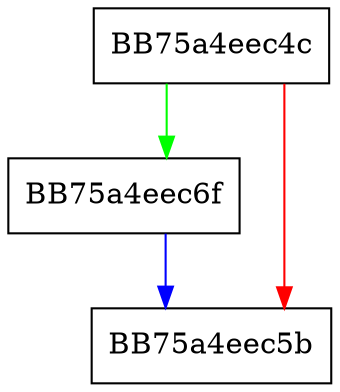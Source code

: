 digraph isBinaryTreeNode {
  node [shape="box"];
  graph [splines=ortho];
  BB75a4eec4c -> BB75a4eec6f [color="green"];
  BB75a4eec4c -> BB75a4eec5b [color="red"];
  BB75a4eec6f -> BB75a4eec5b [color="blue"];
}